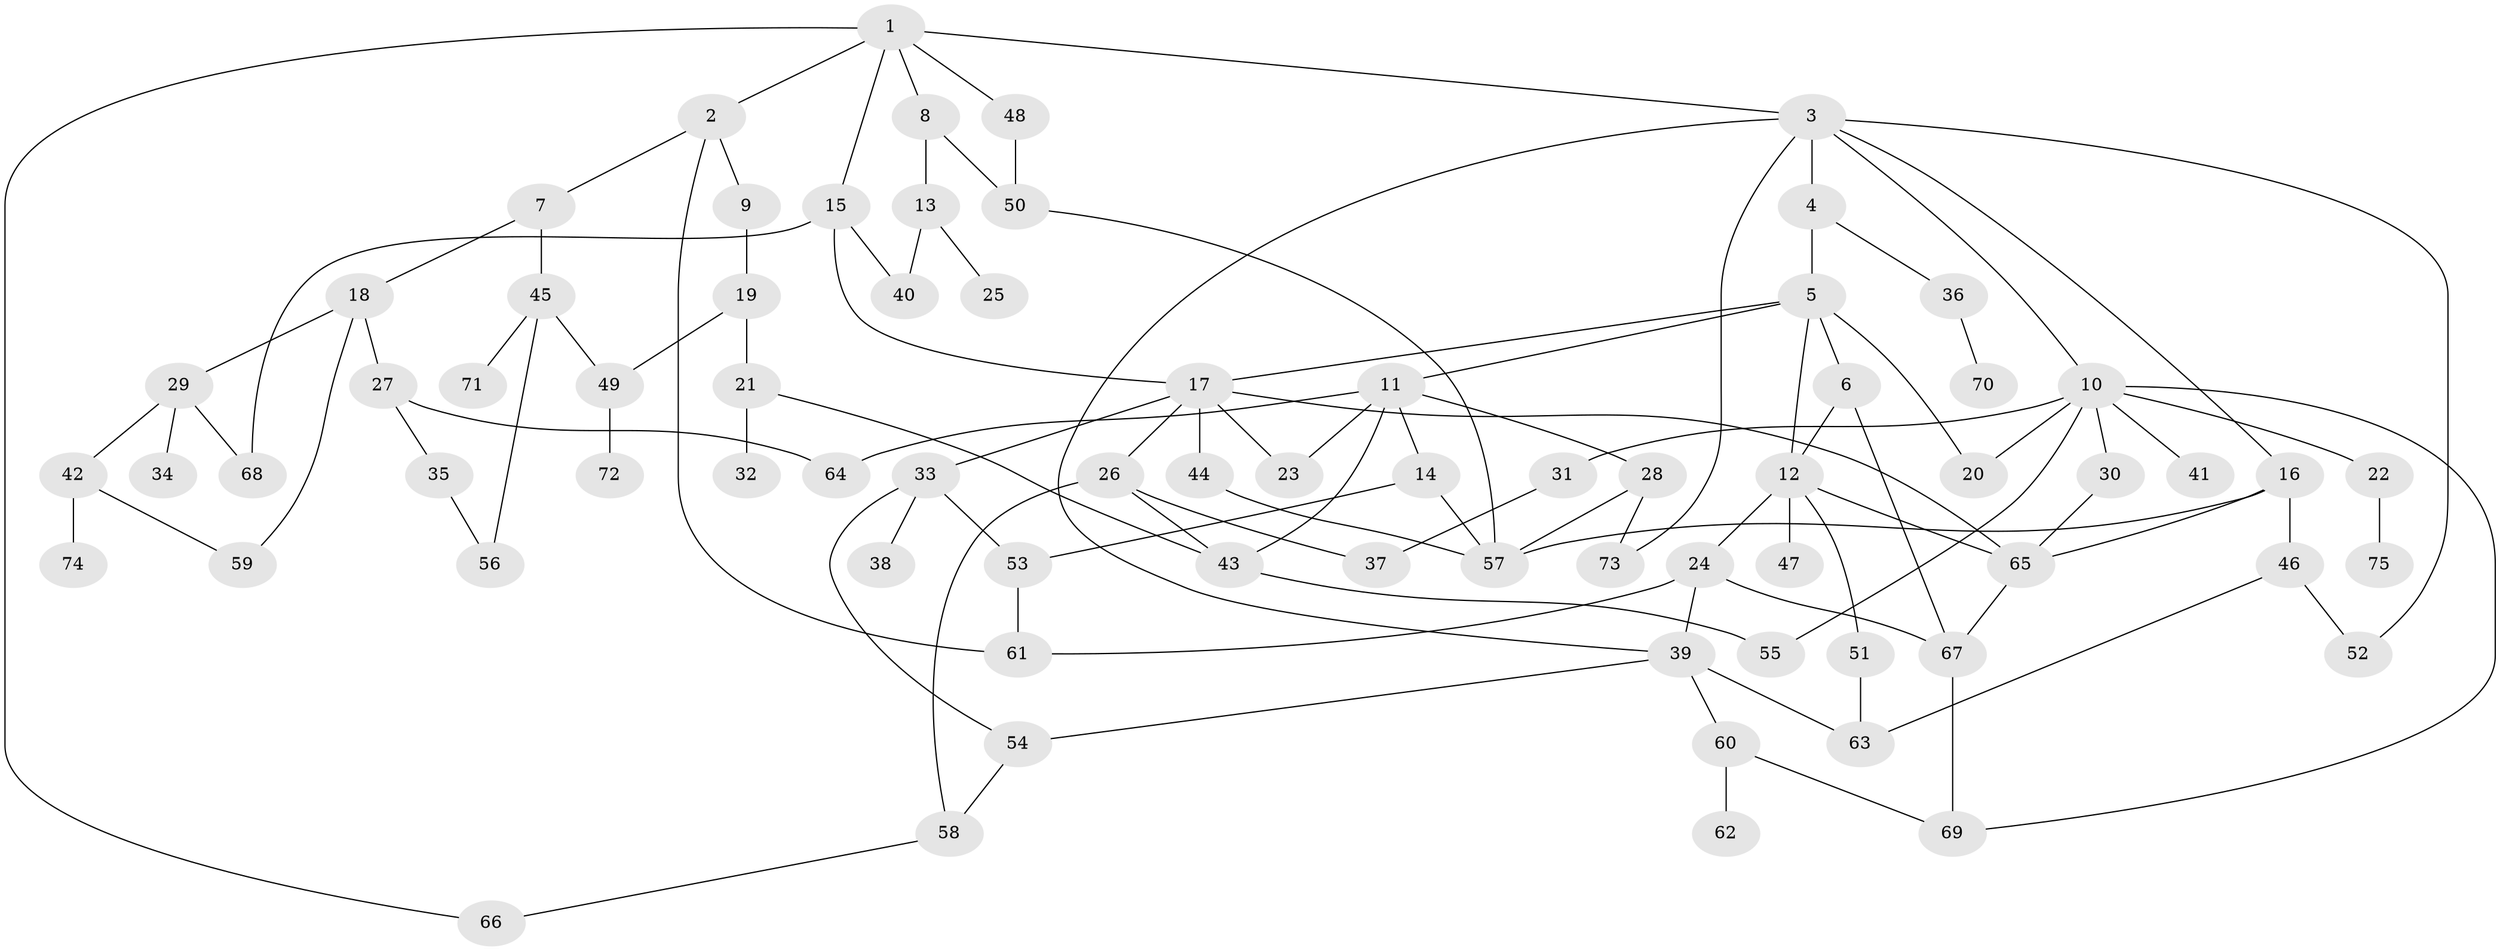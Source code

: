// Generated by graph-tools (version 1.1) at 2025/34/03/09/25 02:34:18]
// undirected, 75 vertices, 111 edges
graph export_dot {
graph [start="1"]
  node [color=gray90,style=filled];
  1;
  2;
  3;
  4;
  5;
  6;
  7;
  8;
  9;
  10;
  11;
  12;
  13;
  14;
  15;
  16;
  17;
  18;
  19;
  20;
  21;
  22;
  23;
  24;
  25;
  26;
  27;
  28;
  29;
  30;
  31;
  32;
  33;
  34;
  35;
  36;
  37;
  38;
  39;
  40;
  41;
  42;
  43;
  44;
  45;
  46;
  47;
  48;
  49;
  50;
  51;
  52;
  53;
  54;
  55;
  56;
  57;
  58;
  59;
  60;
  61;
  62;
  63;
  64;
  65;
  66;
  67;
  68;
  69;
  70;
  71;
  72;
  73;
  74;
  75;
  1 -- 2;
  1 -- 3;
  1 -- 8;
  1 -- 15;
  1 -- 48;
  1 -- 66;
  2 -- 7;
  2 -- 9;
  2 -- 61;
  3 -- 4;
  3 -- 10;
  3 -- 16;
  3 -- 52;
  3 -- 39;
  3 -- 73;
  4 -- 5;
  4 -- 36;
  5 -- 6;
  5 -- 11;
  5 -- 17;
  5 -- 20;
  5 -- 12;
  6 -- 12;
  6 -- 67;
  7 -- 18;
  7 -- 45;
  8 -- 13;
  8 -- 50;
  9 -- 19;
  10 -- 20;
  10 -- 22;
  10 -- 30;
  10 -- 31;
  10 -- 41;
  10 -- 69;
  10 -- 55;
  11 -- 14;
  11 -- 28;
  11 -- 64;
  11 -- 43;
  11 -- 23;
  12 -- 24;
  12 -- 47;
  12 -- 51;
  12 -- 65;
  13 -- 25;
  13 -- 40;
  14 -- 53;
  14 -- 57;
  15 -- 68;
  15 -- 17;
  15 -- 40;
  16 -- 46;
  16 -- 57;
  16 -- 65;
  17 -- 23;
  17 -- 26;
  17 -- 33;
  17 -- 44;
  17 -- 65;
  18 -- 27;
  18 -- 29;
  18 -- 59;
  19 -- 21;
  19 -- 49;
  21 -- 32;
  21 -- 43;
  22 -- 75;
  24 -- 39;
  24 -- 61;
  24 -- 67;
  26 -- 37;
  26 -- 58;
  26 -- 43;
  27 -- 35;
  27 -- 64;
  28 -- 73;
  28 -- 57;
  29 -- 34;
  29 -- 42;
  29 -- 68;
  30 -- 65;
  31 -- 37;
  33 -- 38;
  33 -- 53;
  33 -- 54;
  35 -- 56;
  36 -- 70;
  39 -- 60;
  39 -- 63;
  39 -- 54;
  42 -- 74;
  42 -- 59;
  43 -- 55;
  44 -- 57;
  45 -- 49;
  45 -- 56;
  45 -- 71;
  46 -- 52;
  46 -- 63;
  48 -- 50;
  49 -- 72;
  50 -- 57;
  51 -- 63;
  53 -- 61;
  54 -- 58;
  58 -- 66;
  60 -- 62;
  60 -- 69;
  65 -- 67;
  67 -- 69;
}

